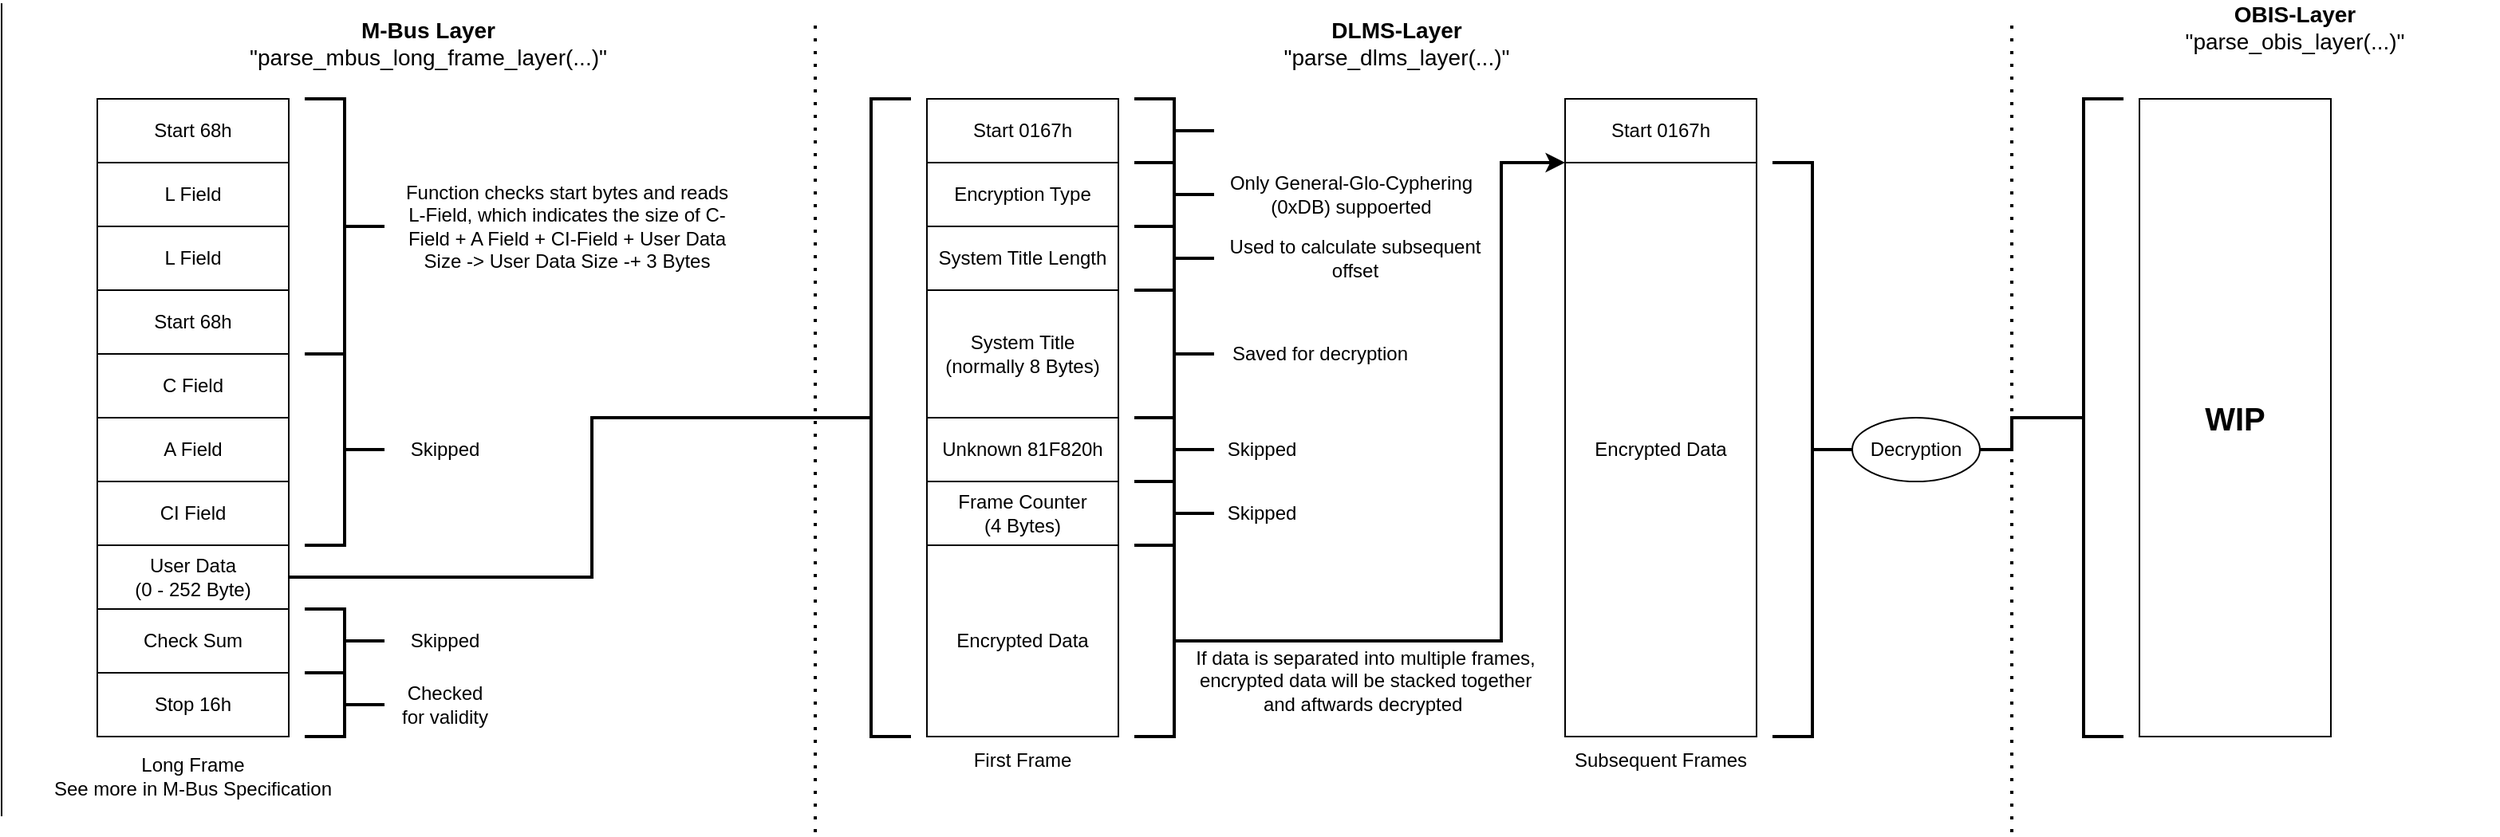 <mxfile version="21.6.6" type="device">
  <diagram name="Page-1" id="bMnRTJeaha1qu6vLoEiu">
    <mxGraphModel dx="1833" dy="649" grid="1" gridSize="10" guides="1" tooltips="1" connect="1" arrows="1" fold="1" page="1" pageScale="1" pageWidth="827" pageHeight="1169" math="0" shadow="0">
      <root>
        <mxCell id="0" />
        <mxCell id="1" parent="0" />
        <mxCell id="pV_JDV0v9IwJhebryxbU-11" value="" style="group" vertex="1" connectable="0" parent="1">
          <mxGeometry x="120" y="80" width="120" height="400" as="geometry" />
        </mxCell>
        <mxCell id="pV_JDV0v9IwJhebryxbU-1" value="Start 68h" style="rounded=0;whiteSpace=wrap;html=1;" vertex="1" parent="pV_JDV0v9IwJhebryxbU-11">
          <mxGeometry width="120" height="40" as="geometry" />
        </mxCell>
        <mxCell id="pV_JDV0v9IwJhebryxbU-2" value="L Field" style="rounded=0;whiteSpace=wrap;html=1;" vertex="1" parent="pV_JDV0v9IwJhebryxbU-11">
          <mxGeometry y="40" width="120" height="40" as="geometry" />
        </mxCell>
        <mxCell id="pV_JDV0v9IwJhebryxbU-3" value="L Field" style="rounded=0;whiteSpace=wrap;html=1;" vertex="1" parent="pV_JDV0v9IwJhebryxbU-11">
          <mxGeometry y="80" width="120" height="40" as="geometry" />
        </mxCell>
        <mxCell id="pV_JDV0v9IwJhebryxbU-4" value="Start 68h" style="rounded=0;whiteSpace=wrap;html=1;" vertex="1" parent="pV_JDV0v9IwJhebryxbU-11">
          <mxGeometry y="120" width="120" height="40" as="geometry" />
        </mxCell>
        <mxCell id="pV_JDV0v9IwJhebryxbU-5" value="C Field" style="rounded=0;whiteSpace=wrap;html=1;" vertex="1" parent="pV_JDV0v9IwJhebryxbU-11">
          <mxGeometry y="160" width="120" height="40" as="geometry" />
        </mxCell>
        <mxCell id="pV_JDV0v9IwJhebryxbU-6" value="A Field" style="rounded=0;whiteSpace=wrap;html=1;" vertex="1" parent="pV_JDV0v9IwJhebryxbU-11">
          <mxGeometry y="200" width="120" height="40" as="geometry" />
        </mxCell>
        <mxCell id="pV_JDV0v9IwJhebryxbU-7" value="CI Field" style="rounded=0;whiteSpace=wrap;html=1;" vertex="1" parent="pV_JDV0v9IwJhebryxbU-11">
          <mxGeometry y="240" width="120" height="40" as="geometry" />
        </mxCell>
        <mxCell id="pV_JDV0v9IwJhebryxbU-8" value="User Data&lt;br&gt;(0 - 252 Byte)" style="rounded=0;whiteSpace=wrap;html=1;" vertex="1" parent="pV_JDV0v9IwJhebryxbU-11">
          <mxGeometry y="280" width="120" height="40" as="geometry" />
        </mxCell>
        <mxCell id="pV_JDV0v9IwJhebryxbU-9" value="Check Sum" style="rounded=0;whiteSpace=wrap;html=1;" vertex="1" parent="pV_JDV0v9IwJhebryxbU-11">
          <mxGeometry y="320" width="120" height="40" as="geometry" />
        </mxCell>
        <mxCell id="pV_JDV0v9IwJhebryxbU-10" value="Stop 16h" style="rounded=0;whiteSpace=wrap;html=1;" vertex="1" parent="pV_JDV0v9IwJhebryxbU-11">
          <mxGeometry y="360" width="120" height="40" as="geometry" />
        </mxCell>
        <mxCell id="pV_JDV0v9IwJhebryxbU-13" value="" style="endArrow=none;html=1;rounded=0;" edge="1" parent="1">
          <mxGeometry width="50" height="50" relative="1" as="geometry">
            <mxPoint x="60" y="530" as="sourcePoint" />
            <mxPoint x="60" y="20" as="targetPoint" />
          </mxGeometry>
        </mxCell>
        <mxCell id="pV_JDV0v9IwJhebryxbU-14" value="&lt;font style=&quot;font-size: 14px;&quot;&gt;&lt;b&gt;M-Bus Layer&lt;/b&gt;&lt;br&gt;&quot;parse_mbus_long_frame_layer(...)&quot;&lt;/font&gt;" style="text;html=1;strokeColor=none;fillColor=none;align=center;verticalAlign=middle;whiteSpace=wrap;rounded=0;" vertex="1" parent="1">
          <mxGeometry x="200" y="30" width="255" height="30" as="geometry" />
        </mxCell>
        <mxCell id="pV_JDV0v9IwJhebryxbU-15" value="Long Frame&lt;br&gt;See more in M-Bus Specification" style="text;html=1;strokeColor=none;fillColor=none;align=center;verticalAlign=middle;whiteSpace=wrap;rounded=0;" vertex="1" parent="1">
          <mxGeometry x="75" y="490" width="210" height="30" as="geometry" />
        </mxCell>
        <mxCell id="pV_JDV0v9IwJhebryxbU-16" value="" style="strokeWidth=2;html=1;shape=mxgraph.flowchart.annotation_2;align=left;labelPosition=right;pointerEvents=1;rotation=-180;" vertex="1" parent="1">
          <mxGeometry x="250" y="80" width="50" height="160" as="geometry" />
        </mxCell>
        <mxCell id="pV_JDV0v9IwJhebryxbU-17" value="" style="strokeWidth=2;html=1;shape=mxgraph.flowchart.annotation_2;align=left;labelPosition=right;pointerEvents=1;rotation=-180;" vertex="1" parent="1">
          <mxGeometry x="250" y="240" width="50" height="120" as="geometry" />
        </mxCell>
        <mxCell id="pV_JDV0v9IwJhebryxbU-18" value="" style="strokeWidth=2;html=1;shape=mxgraph.flowchart.annotation_2;align=left;labelPosition=right;pointerEvents=1;rotation=-180;" vertex="1" parent="1">
          <mxGeometry x="250" y="400" width="50" height="40" as="geometry" />
        </mxCell>
        <mxCell id="pV_JDV0v9IwJhebryxbU-20" value="" style="strokeWidth=2;html=1;shape=mxgraph.flowchart.annotation_2;align=left;labelPosition=right;pointerEvents=1;rotation=-180;" vertex="1" parent="1">
          <mxGeometry x="250" y="440" width="50" height="40" as="geometry" />
        </mxCell>
        <mxCell id="pV_JDV0v9IwJhebryxbU-21" value="" style="strokeWidth=2;html=1;shape=mxgraph.flowchart.annotation_2;align=left;labelPosition=right;pointerEvents=1;" vertex="1" parent="1">
          <mxGeometry x="580" y="80" width="50" height="400" as="geometry" />
        </mxCell>
        <mxCell id="pV_JDV0v9IwJhebryxbU-22" value="Function checks start bytes and reads L-Field, which indicates the size of C-Field + A Field + CI-Field + User Data Size -&amp;gt; User Data Size -+ 3 Bytes" style="text;html=1;strokeColor=none;fillColor=none;align=center;verticalAlign=middle;whiteSpace=wrap;rounded=0;rotation=0;" vertex="1" parent="1">
          <mxGeometry x="307.5" y="110" width="212.5" height="100" as="geometry" />
        </mxCell>
        <mxCell id="pV_JDV0v9IwJhebryxbU-23" value="Skipped" style="text;html=1;strokeColor=none;fillColor=none;align=center;verticalAlign=middle;whiteSpace=wrap;rounded=0;" vertex="1" parent="1">
          <mxGeometry x="307.5" y="285" width="60" height="30" as="geometry" />
        </mxCell>
        <mxCell id="pV_JDV0v9IwJhebryxbU-24" value="Skipped" style="text;html=1;strokeColor=none;fillColor=none;align=center;verticalAlign=middle;whiteSpace=wrap;rounded=0;" vertex="1" parent="1">
          <mxGeometry x="307.5" y="405" width="60" height="30" as="geometry" />
        </mxCell>
        <mxCell id="pV_JDV0v9IwJhebryxbU-25" value="Checked for validity" style="text;html=1;strokeColor=none;fillColor=none;align=center;verticalAlign=middle;whiteSpace=wrap;rounded=0;" vertex="1" parent="1">
          <mxGeometry x="307.5" y="445" width="60" height="30" as="geometry" />
        </mxCell>
        <mxCell id="pV_JDV0v9IwJhebryxbU-26" value="" style="endArrow=none;dashed=1;html=1;dashPattern=1 3;strokeWidth=2;rounded=0;" edge="1" parent="1">
          <mxGeometry width="50" height="50" relative="1" as="geometry">
            <mxPoint x="1320" y="540" as="sourcePoint" />
            <mxPoint x="1320" y="30" as="targetPoint" />
          </mxGeometry>
        </mxCell>
        <mxCell id="pV_JDV0v9IwJhebryxbU-27" value="" style="endArrow=none;html=1;rounded=0;entryX=0;entryY=0.5;entryDx=0;entryDy=0;entryPerimeter=0;exitX=1;exitY=0.5;exitDx=0;exitDy=0;strokeWidth=2;" edge="1" parent="1" source="pV_JDV0v9IwJhebryxbU-8" target="pV_JDV0v9IwJhebryxbU-21">
          <mxGeometry width="50" height="50" relative="1" as="geometry">
            <mxPoint x="480" y="280" as="sourcePoint" />
            <mxPoint x="530" y="230" as="targetPoint" />
            <Array as="points">
              <mxPoint x="430" y="380" />
              <mxPoint x="430" y="280" />
              <mxPoint x="500" y="280" />
            </Array>
          </mxGeometry>
        </mxCell>
        <mxCell id="pV_JDV0v9IwJhebryxbU-28" value="Start 0167h" style="rounded=0;whiteSpace=wrap;html=1;" vertex="1" parent="1">
          <mxGeometry x="640" y="80" width="120" height="40" as="geometry" />
        </mxCell>
        <mxCell id="pV_JDV0v9IwJhebryxbU-29" value="Encryption Type" style="rounded=0;whiteSpace=wrap;html=1;" vertex="1" parent="1">
          <mxGeometry x="640" y="120" width="120" height="40" as="geometry" />
        </mxCell>
        <mxCell id="pV_JDV0v9IwJhebryxbU-30" value="System Title Length" style="rounded=0;whiteSpace=wrap;html=1;" vertex="1" parent="1">
          <mxGeometry x="640" y="160" width="120" height="40" as="geometry" />
        </mxCell>
        <mxCell id="pV_JDV0v9IwJhebryxbU-31" value="System Title&lt;br&gt;(normally 8 Bytes)" style="rounded=0;whiteSpace=wrap;html=1;" vertex="1" parent="1">
          <mxGeometry x="640" y="200" width="120" height="80" as="geometry" />
        </mxCell>
        <mxCell id="pV_JDV0v9IwJhebryxbU-32" value="Unknown 81F820h" style="rounded=0;whiteSpace=wrap;html=1;" vertex="1" parent="1">
          <mxGeometry x="640" y="280" width="120" height="40" as="geometry" />
        </mxCell>
        <mxCell id="pV_JDV0v9IwJhebryxbU-33" value="Frame Counter&lt;br&gt;(4 Bytes)" style="rounded=0;whiteSpace=wrap;html=1;" vertex="1" parent="1">
          <mxGeometry x="640" y="320" width="120" height="40" as="geometry" />
        </mxCell>
        <mxCell id="pV_JDV0v9IwJhebryxbU-34" value="Encrypted Data" style="rounded=0;whiteSpace=wrap;html=1;" vertex="1" parent="1">
          <mxGeometry x="640" y="360" width="120" height="120" as="geometry" />
        </mxCell>
        <mxCell id="pV_JDV0v9IwJhebryxbU-36" value="Start 0167h" style="rounded=0;whiteSpace=wrap;html=1;" vertex="1" parent="1">
          <mxGeometry x="1040" y="80" width="120" height="40" as="geometry" />
        </mxCell>
        <mxCell id="pV_JDV0v9IwJhebryxbU-37" value="Encrypted Data" style="rounded=0;whiteSpace=wrap;html=1;" vertex="1" parent="1">
          <mxGeometry x="1040" y="120" width="120" height="360" as="geometry" />
        </mxCell>
        <mxCell id="pV_JDV0v9IwJhebryxbU-38" value="First Frame" style="text;html=1;strokeColor=none;fillColor=none;align=center;verticalAlign=middle;whiteSpace=wrap;rounded=0;" vertex="1" parent="1">
          <mxGeometry x="660" y="480" width="80" height="30" as="geometry" />
        </mxCell>
        <mxCell id="pV_JDV0v9IwJhebryxbU-39" value="Subsequent Frames" style="text;html=1;strokeColor=none;fillColor=none;align=center;verticalAlign=middle;whiteSpace=wrap;rounded=0;" vertex="1" parent="1">
          <mxGeometry x="1040" y="480" width="120" height="30" as="geometry" />
        </mxCell>
        <mxCell id="pV_JDV0v9IwJhebryxbU-41" value="&lt;font style=&quot;font-size: 14px;&quot;&gt;&lt;b&gt;DLMS-Layer&lt;/b&gt;&lt;br&gt;&quot;parse_dlms_layer&lt;/font&gt;&lt;span style=&quot;font-size: 14px; background-color: initial;&quot;&gt;(...)&quot;&lt;/span&gt;" style="text;html=1;strokeColor=none;fillColor=none;align=center;verticalAlign=middle;whiteSpace=wrap;rounded=0;" vertex="1" parent="1">
          <mxGeometry x="810" y="30" width="249" height="30" as="geometry" />
        </mxCell>
        <mxCell id="pV_JDV0v9IwJhebryxbU-42" value="" style="strokeWidth=2;html=1;shape=mxgraph.flowchart.annotation_2;align=left;labelPosition=right;pointerEvents=1;rotation=-180;" vertex="1" parent="1">
          <mxGeometry x="770" y="360" width="50" height="120" as="geometry" />
        </mxCell>
        <mxCell id="pV_JDV0v9IwJhebryxbU-43" value="" style="endArrow=classic;html=1;rounded=0;entryX=0;entryY=0;entryDx=0;entryDy=0;exitX=0;exitY=0.5;exitDx=0;exitDy=0;exitPerimeter=0;strokeWidth=2;" edge="1" parent="1" source="pV_JDV0v9IwJhebryxbU-42" target="pV_JDV0v9IwJhebryxbU-37">
          <mxGeometry width="50" height="50" relative="1" as="geometry">
            <mxPoint x="1000" y="420" as="sourcePoint" />
            <mxPoint x="940" y="270" as="targetPoint" />
            <Array as="points">
              <mxPoint x="1000" y="420" />
              <mxPoint x="1000" y="120" />
            </Array>
          </mxGeometry>
        </mxCell>
        <mxCell id="pV_JDV0v9IwJhebryxbU-44" value="" style="strokeWidth=2;html=1;shape=mxgraph.flowchart.annotation_2;align=left;labelPosition=right;pointerEvents=1;rotation=-180;" vertex="1" parent="1">
          <mxGeometry x="770" y="320" width="50" height="40" as="geometry" />
        </mxCell>
        <mxCell id="pV_JDV0v9IwJhebryxbU-45" value="" style="strokeWidth=2;html=1;shape=mxgraph.flowchart.annotation_2;align=left;labelPosition=right;pointerEvents=1;rotation=-180;" vertex="1" parent="1">
          <mxGeometry x="770" y="280" width="50" height="40" as="geometry" />
        </mxCell>
        <mxCell id="pV_JDV0v9IwJhebryxbU-46" value="" style="strokeWidth=2;html=1;shape=mxgraph.flowchart.annotation_2;align=left;labelPosition=right;pointerEvents=1;rotation=-180;" vertex="1" parent="1">
          <mxGeometry x="770" y="200" width="50" height="80" as="geometry" />
        </mxCell>
        <mxCell id="pV_JDV0v9IwJhebryxbU-47" value="" style="strokeWidth=2;html=1;shape=mxgraph.flowchart.annotation_2;align=left;labelPosition=right;pointerEvents=1;rotation=-180;" vertex="1" parent="1">
          <mxGeometry x="770" y="160" width="50" height="40" as="geometry" />
        </mxCell>
        <mxCell id="pV_JDV0v9IwJhebryxbU-48" value="" style="strokeWidth=2;html=1;shape=mxgraph.flowchart.annotation_2;align=left;labelPosition=right;pointerEvents=1;rotation=-180;" vertex="1" parent="1">
          <mxGeometry x="770" y="120" width="50" height="40" as="geometry" />
        </mxCell>
        <mxCell id="pV_JDV0v9IwJhebryxbU-49" value="" style="strokeWidth=2;html=1;shape=mxgraph.flowchart.annotation_2;align=left;labelPosition=right;pointerEvents=1;rotation=-180;" vertex="1" parent="1">
          <mxGeometry x="770" y="80" width="50" height="40" as="geometry" />
        </mxCell>
        <mxCell id="pV_JDV0v9IwJhebryxbU-50" value="Skipped" style="text;html=1;strokeColor=none;fillColor=none;align=center;verticalAlign=middle;whiteSpace=wrap;rounded=0;" vertex="1" parent="1">
          <mxGeometry x="820" y="285" width="60" height="30" as="geometry" />
        </mxCell>
        <mxCell id="pV_JDV0v9IwJhebryxbU-51" value="Skipped" style="text;html=1;strokeColor=none;fillColor=none;align=center;verticalAlign=middle;whiteSpace=wrap;rounded=0;" vertex="1" parent="1">
          <mxGeometry x="820" y="325" width="60" height="30" as="geometry" />
        </mxCell>
        <mxCell id="pV_JDV0v9IwJhebryxbU-52" value="Saved for decryption" style="text;html=1;strokeColor=none;fillColor=none;align=center;verticalAlign=middle;whiteSpace=wrap;rounded=0;" vertex="1" parent="1">
          <mxGeometry x="820" y="225" width="133" height="30" as="geometry" />
        </mxCell>
        <mxCell id="pV_JDV0v9IwJhebryxbU-53" value="Used to calculate subsequent offset" style="text;html=1;strokeColor=none;fillColor=none;align=center;verticalAlign=middle;whiteSpace=wrap;rounded=0;" vertex="1" parent="1">
          <mxGeometry x="827" y="165" width="163" height="30" as="geometry" />
        </mxCell>
        <mxCell id="pV_JDV0v9IwJhebryxbU-54" value="Only General-Glo-Cyphering (0xDB) suppoerted" style="text;html=1;strokeColor=none;fillColor=none;align=center;verticalAlign=middle;whiteSpace=wrap;rounded=0;" vertex="1" parent="1">
          <mxGeometry x="827" y="125" width="158" height="30" as="geometry" />
        </mxCell>
        <mxCell id="pV_JDV0v9IwJhebryxbU-55" value="If data is separated into multiple frames, encrypted data will be stacked together and aftwards decrypted&amp;nbsp;" style="text;html=1;strokeColor=none;fillColor=none;align=center;verticalAlign=middle;whiteSpace=wrap;rounded=0;" vertex="1" parent="1">
          <mxGeometry x="800" y="430" width="230" height="30" as="geometry" />
        </mxCell>
        <mxCell id="pV_JDV0v9IwJhebryxbU-56" value="" style="strokeWidth=2;html=1;shape=mxgraph.flowchart.annotation_2;align=left;labelPosition=right;pointerEvents=1;rotation=-180;" vertex="1" parent="1">
          <mxGeometry x="1170" y="120" width="50" height="360" as="geometry" />
        </mxCell>
        <mxCell id="pV_JDV0v9IwJhebryxbU-57" value="Decryption" style="ellipse;whiteSpace=wrap;html=1;" vertex="1" parent="1">
          <mxGeometry x="1220" y="280" width="80" height="40" as="geometry" />
        </mxCell>
        <mxCell id="pV_JDV0v9IwJhebryxbU-58" value="" style="rounded=0;whiteSpace=wrap;html=1;" vertex="1" parent="1">
          <mxGeometry x="1400" y="80" width="120" height="400" as="geometry" />
        </mxCell>
        <mxCell id="pV_JDV0v9IwJhebryxbU-59" value="" style="strokeWidth=2;html=1;shape=mxgraph.flowchart.annotation_2;align=left;labelPosition=right;pointerEvents=1;" vertex="1" parent="1">
          <mxGeometry x="1340" y="80" width="50" height="400" as="geometry" />
        </mxCell>
        <mxCell id="pV_JDV0v9IwJhebryxbU-60" value="" style="endArrow=none;html=1;rounded=0;entryX=0;entryY=0.5;entryDx=0;entryDy=0;entryPerimeter=0;exitX=1;exitY=0.5;exitDx=0;exitDy=0;strokeWidth=2;" edge="1" parent="1" source="pV_JDV0v9IwJhebryxbU-57" target="pV_JDV0v9IwJhebryxbU-59">
          <mxGeometry width="50" height="50" relative="1" as="geometry">
            <mxPoint x="1210" y="330" as="sourcePoint" />
            <mxPoint x="1260" y="280" as="targetPoint" />
            <Array as="points">
              <mxPoint x="1320" y="300" />
              <mxPoint x="1320" y="280" />
            </Array>
          </mxGeometry>
        </mxCell>
        <mxCell id="pV_JDV0v9IwJhebryxbU-62" value="" style="endArrow=none;dashed=1;html=1;dashPattern=1 3;strokeWidth=2;rounded=0;" edge="1" parent="1">
          <mxGeometry width="50" height="50" relative="1" as="geometry">
            <mxPoint x="570" y="540" as="sourcePoint" />
            <mxPoint x="570" y="30" as="targetPoint" />
          </mxGeometry>
        </mxCell>
        <mxCell id="pV_JDV0v9IwJhebryxbU-63" value="&lt;font style=&quot;font-size: 14px;&quot;&gt;&lt;b&gt;OBIS-Layer&lt;/b&gt;&lt;br&gt;&quot;parse_obis_layer(...)&quot;&lt;/font&gt;" style="text;html=1;strokeColor=none;fillColor=none;align=center;verticalAlign=middle;whiteSpace=wrap;rounded=0;" vertex="1" parent="1">
          <mxGeometry x="1370" y="20" width="255" height="30" as="geometry" />
        </mxCell>
        <mxCell id="pV_JDV0v9IwJhebryxbU-64" value="&lt;b&gt;&lt;font style=&quot;font-size: 20px;&quot;&gt;WIP&lt;/font&gt;&lt;/b&gt;" style="text;html=1;strokeColor=none;fillColor=none;align=center;verticalAlign=middle;whiteSpace=wrap;rounded=0;" vertex="1" parent="1">
          <mxGeometry x="1430" y="265" width="60" height="30" as="geometry" />
        </mxCell>
      </root>
    </mxGraphModel>
  </diagram>
</mxfile>
